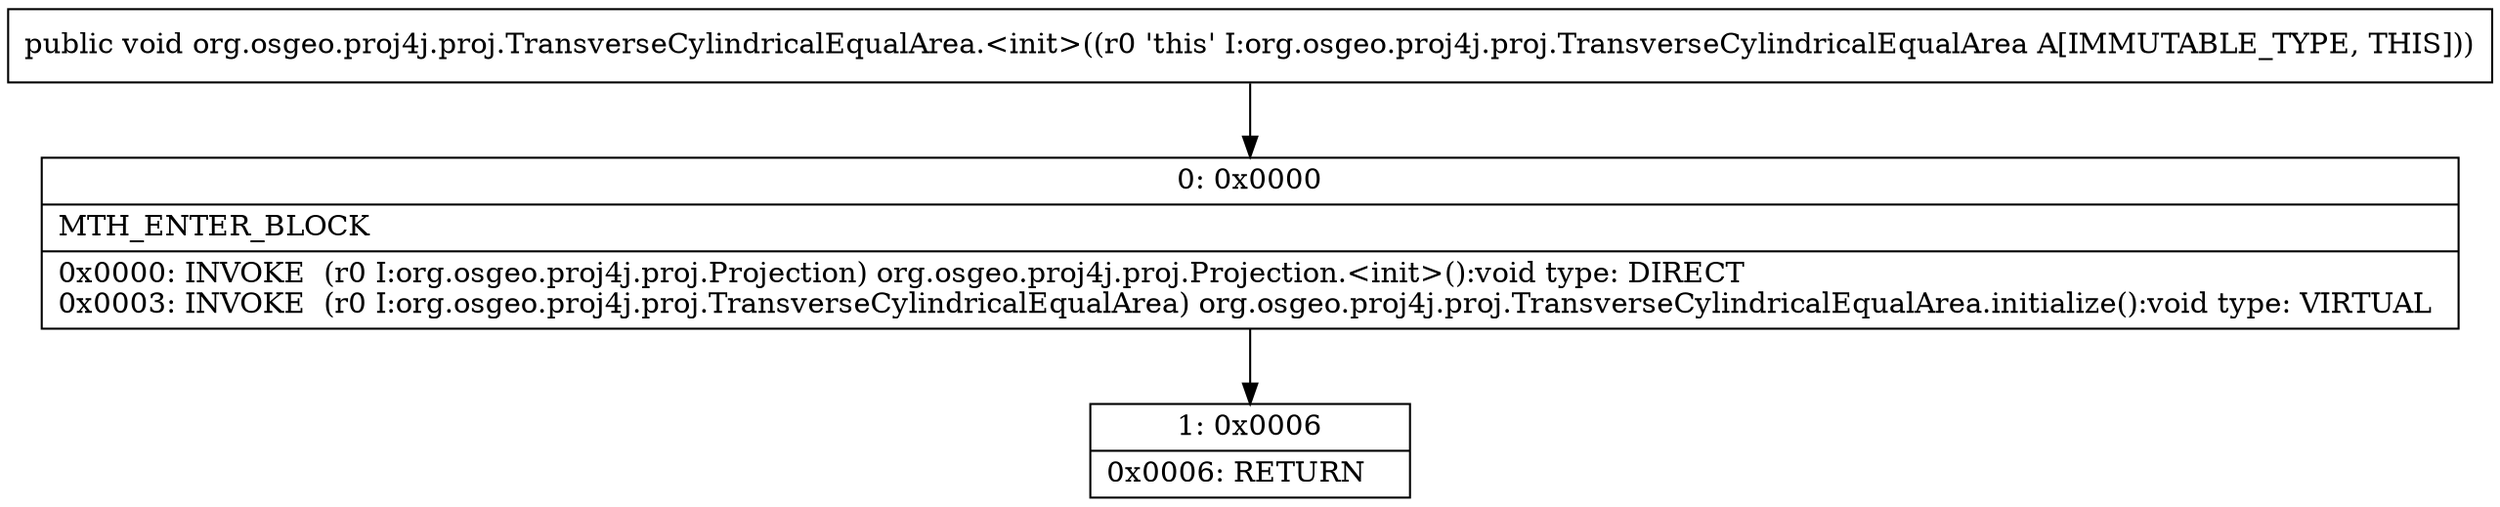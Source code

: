 digraph "CFG fororg.osgeo.proj4j.proj.TransverseCylindricalEqualArea.\<init\>()V" {
Node_0 [shape=record,label="{0\:\ 0x0000|MTH_ENTER_BLOCK\l|0x0000: INVOKE  (r0 I:org.osgeo.proj4j.proj.Projection) org.osgeo.proj4j.proj.Projection.\<init\>():void type: DIRECT \l0x0003: INVOKE  (r0 I:org.osgeo.proj4j.proj.TransverseCylindricalEqualArea) org.osgeo.proj4j.proj.TransverseCylindricalEqualArea.initialize():void type: VIRTUAL \l}"];
Node_1 [shape=record,label="{1\:\ 0x0006|0x0006: RETURN   \l}"];
MethodNode[shape=record,label="{public void org.osgeo.proj4j.proj.TransverseCylindricalEqualArea.\<init\>((r0 'this' I:org.osgeo.proj4j.proj.TransverseCylindricalEqualArea A[IMMUTABLE_TYPE, THIS])) }"];
MethodNode -> Node_0;
Node_0 -> Node_1;
}

